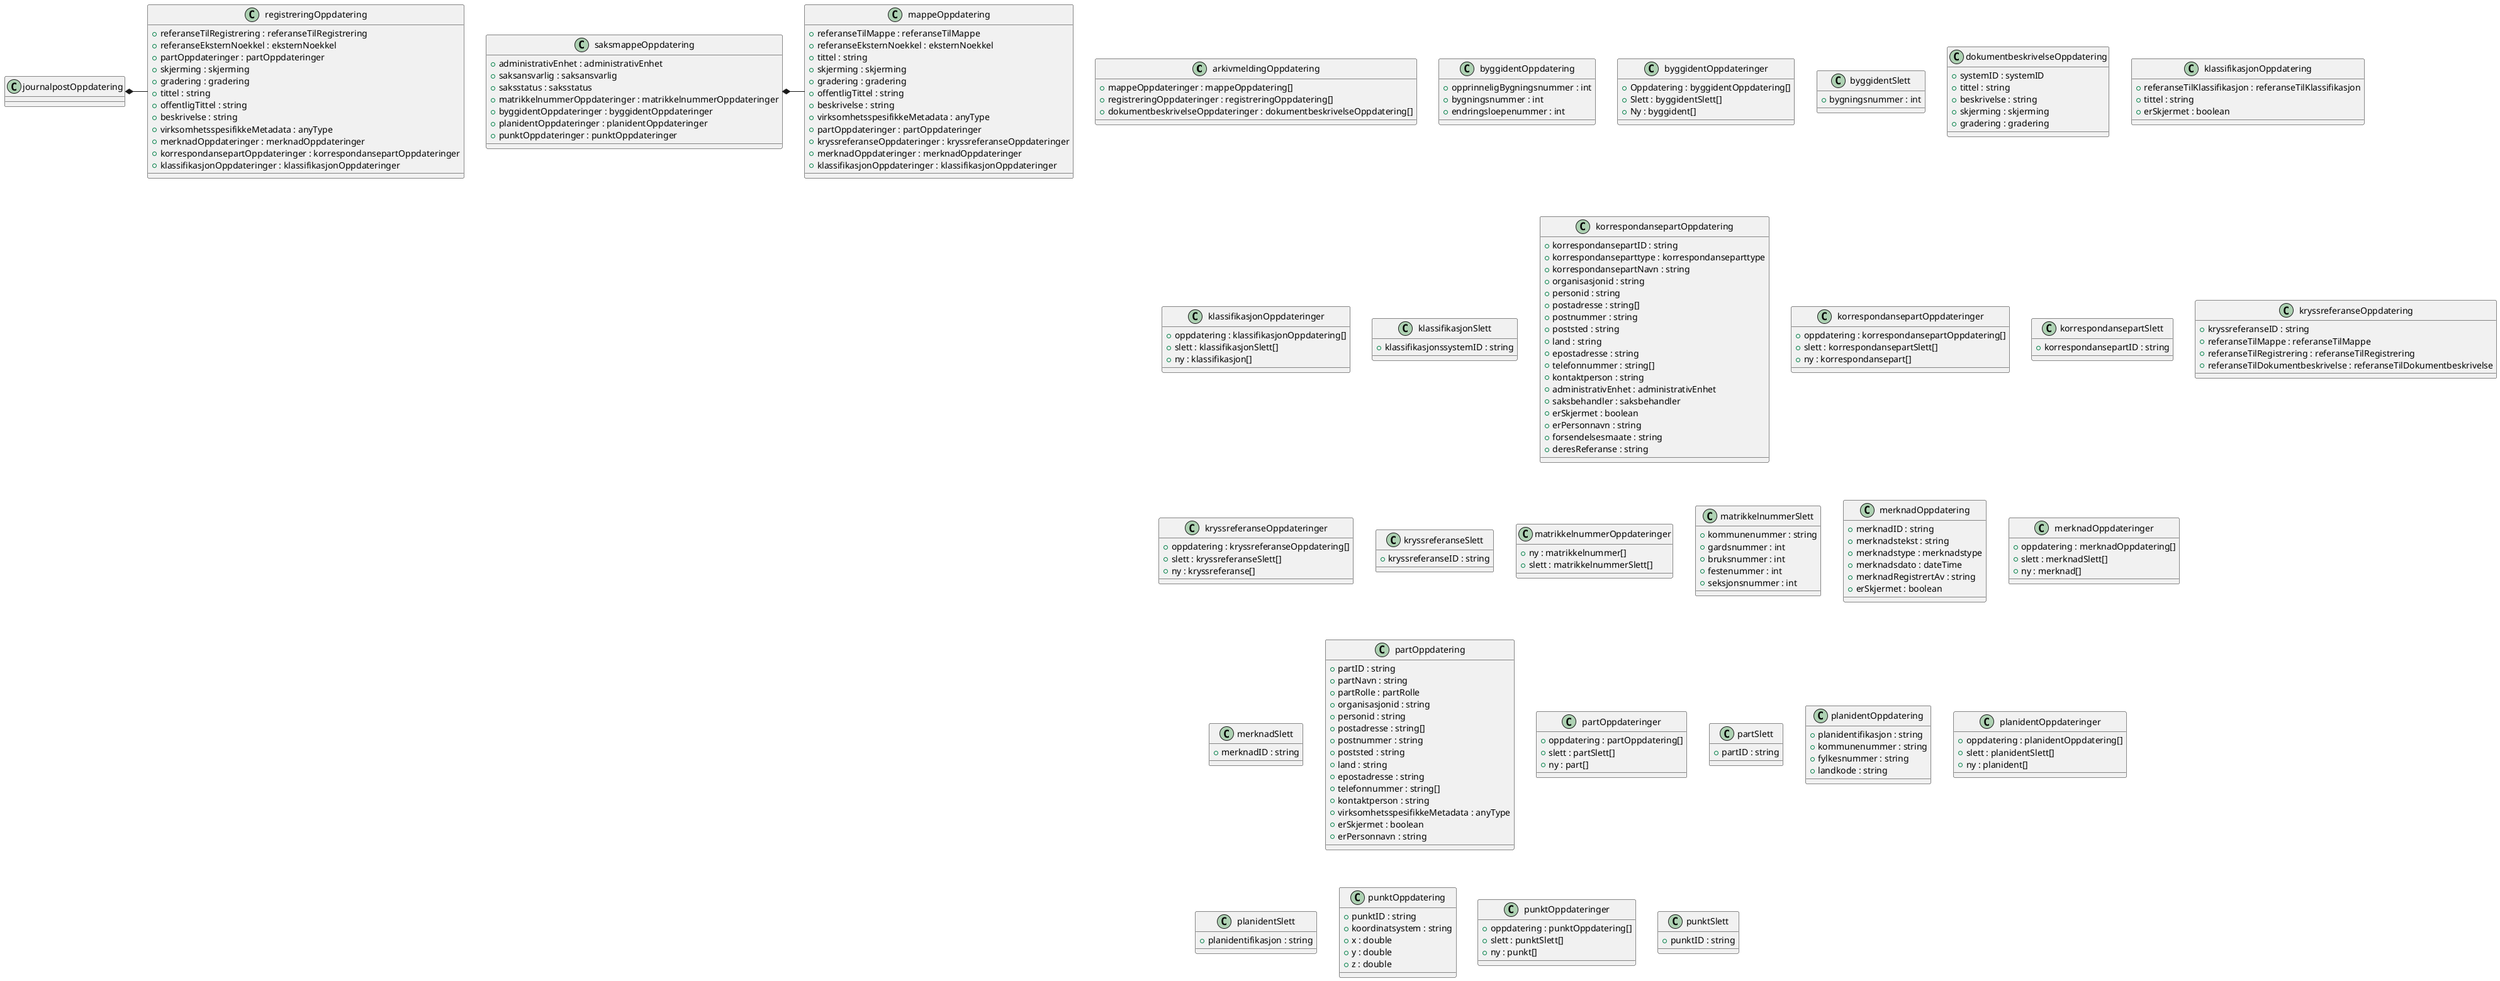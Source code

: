 @startuml

class arkivmeldingOppdatering {
    +mappeOppdateringer : mappeOppdatering[]
    +registreringOppdateringer : registreringOppdatering[]
    +dokumentbeskrivelseOppdateringer : dokumentbeskrivelseOppdatering[]
}
class byggidentOppdatering {
    +opprinneligBygningsnummer : int
    +bygningsnummer : int
    +endringsloepenummer : int
}
class byggidentOppdateringer {
    +Oppdatering : byggidentOppdatering[]
    +Slett : byggidentSlett[]
    +Ny : byggident[]
}
class byggidentSlett {
    +bygningsnummer : int
}
class dokumentbeskrivelseOppdatering {
    +systemID : systemID
    +tittel : string
    +beskrivelse : string
    +skjerming : skjerming
    +gradering : gradering
}
class journalpostOppdatering {
}
journalpostOppdatering *- registreringOppdatering
class klassifikasjonOppdatering {
    +referanseTilKlassifikasjon : referanseTilKlassifikasjon
    +tittel : string
    +erSkjermet : boolean
}
class klassifikasjonOppdateringer {
    +oppdatering : klassifikasjonOppdatering[]
    +slett : klassifikasjonSlett[]
    +ny : klassifikasjon[]
}
class klassifikasjonSlett {
    +klassifikasjonssystemID : string
}
class korrespondansepartOppdatering {
    +korrespondansepartID : string
    +korrespondanseparttype : korrespondanseparttype
    +korrespondansepartNavn : string
    +organisasjonid : string
    +personid : string
    +postadresse : string[]
    +postnummer : string
    +poststed : string
    +land : string
    +epostadresse : string
    +telefonnummer : string[]
    +kontaktperson : string
    +administrativEnhet : administrativEnhet
    +saksbehandler : saksbehandler
    +erSkjermet : boolean
    +erPersonnavn : string
    +forsendelsesmaate : string
    +deresReferanse : string
}
class korrespondansepartOppdateringer {
    +oppdatering : korrespondansepartOppdatering[]
    +slett : korrespondansepartSlett[]
    +ny : korrespondansepart[]
}
class korrespondansepartSlett {
    +korrespondansepartID : string
}
class kryssreferanseOppdatering {
    +kryssreferanseID : string
    +referanseTilMappe : referanseTilMappe
    +referanseTilRegistrering : referanseTilRegistrering
    +referanseTilDokumentbeskrivelse : referanseTilDokumentbeskrivelse
}
class kryssreferanseOppdateringer {
    +oppdatering : kryssreferanseOppdatering[]
    +slett : kryssreferanseSlett[]
    +ny : kryssreferanse[]
}
class kryssreferanseSlett {
    +kryssreferanseID : string
}
class mappeOppdatering {
    +referanseTilMappe : referanseTilMappe
    +referanseEksternNoekkel : eksternNoekkel
    +tittel : string
    +skjerming : skjerming
    +gradering : gradering
    +offentligTittel : string
    +beskrivelse : string
    +virksomhetsspesifikkeMetadata : anyType
    +partOppdateringer : partOppdateringer
    +kryssreferanseOppdateringer : kryssreferanseOppdateringer
    +merknadOppdateringer : merknadOppdateringer
    +klassifikasjonOppdateringer : klassifikasjonOppdateringer
}
class matrikkelnummerOppdateringer {
    +ny : matrikkelnummer[]
    +slett : matrikkelnummerSlett[]
}
class matrikkelnummerSlett {
    +kommunenummer : string
    +gardsnummer : int
    +bruksnummer : int
    +festenummer : int
    +seksjonsnummer : int
}
class merknadOppdatering {
    +merknadID : string
    +merknadstekst : string
    +merknadstype : merknadstype
    +merknadsdato : dateTime
    +merknadRegistrertAv : string
    +erSkjermet : boolean
}
class merknadOppdateringer {
    +oppdatering : merknadOppdatering[]
    +slett : merknadSlett[]
    +ny : merknad[]
}
class merknadSlett {
    +merknadID : string
}
class partOppdatering {
    +partID : string
    +partNavn : string
    +partRolle : partRolle
    +organisasjonid : string
    +personid : string
    +postadresse : string[]
    +postnummer : string
    +poststed : string
    +land : string
    +epostadresse : string
    +telefonnummer : string[]
    +kontaktperson : string
    +virksomhetsspesifikkeMetadata : anyType
    +erSkjermet : boolean
    +erPersonnavn : string
}
class partOppdateringer {
    +oppdatering : partOppdatering[]
    +slett : partSlett[]
    +ny : part[]
}
class partSlett {
    +partID : string
}
class planidentOppdatering {
    +planidentifikasjon : string
    +kommunenummer : string
    +fylkesnummer : string
    +landkode : string
}
class planidentOppdateringer {
    +oppdatering : planidentOppdatering[]
    +slett : planidentSlett[]
    +ny : planident[]
}
class planidentSlett {
    +planidentifikasjon : string
}
class punktOppdatering {
    +punktID : string
    +koordinatsystem : string
    +x : double
    +y : double
    +z : double
}
class punktOppdateringer {
    +oppdatering : punktOppdatering[]
    +slett : punktSlett[]
    +ny : punkt[]
}
class punktSlett {
    +punktID : string
}
class registreringOppdatering {
    +referanseTilRegistrering : referanseTilRegistrering
    +referanseEksternNoekkel : eksternNoekkel
    +partOppdateringer : partOppdateringer
    +skjerming : skjerming
    +gradering : gradering
    +tittel : string
    +offentligTittel : string
    +beskrivelse : string
    +virksomhetsspesifikkeMetadata : anyType
    +merknadOppdateringer : merknadOppdateringer
    +korrespondansepartOppdateringer : korrespondansepartOppdateringer
    +klassifikasjonOppdateringer : klassifikasjonOppdateringer
}
class saksmappeOppdatering {
    +administrativEnhet : administrativEnhet
    +saksansvarlig : saksansvarlig
    +saksstatus : saksstatus
    +matrikkelnummerOppdateringer : matrikkelnummerOppdateringer
    +byggidentOppdateringer : byggidentOppdateringer
    +planidentOppdateringer : planidentOppdateringer
    +punktOppdateringer : punktOppdateringer
}
saksmappeOppdatering *- mappeOppdatering

@enduml
